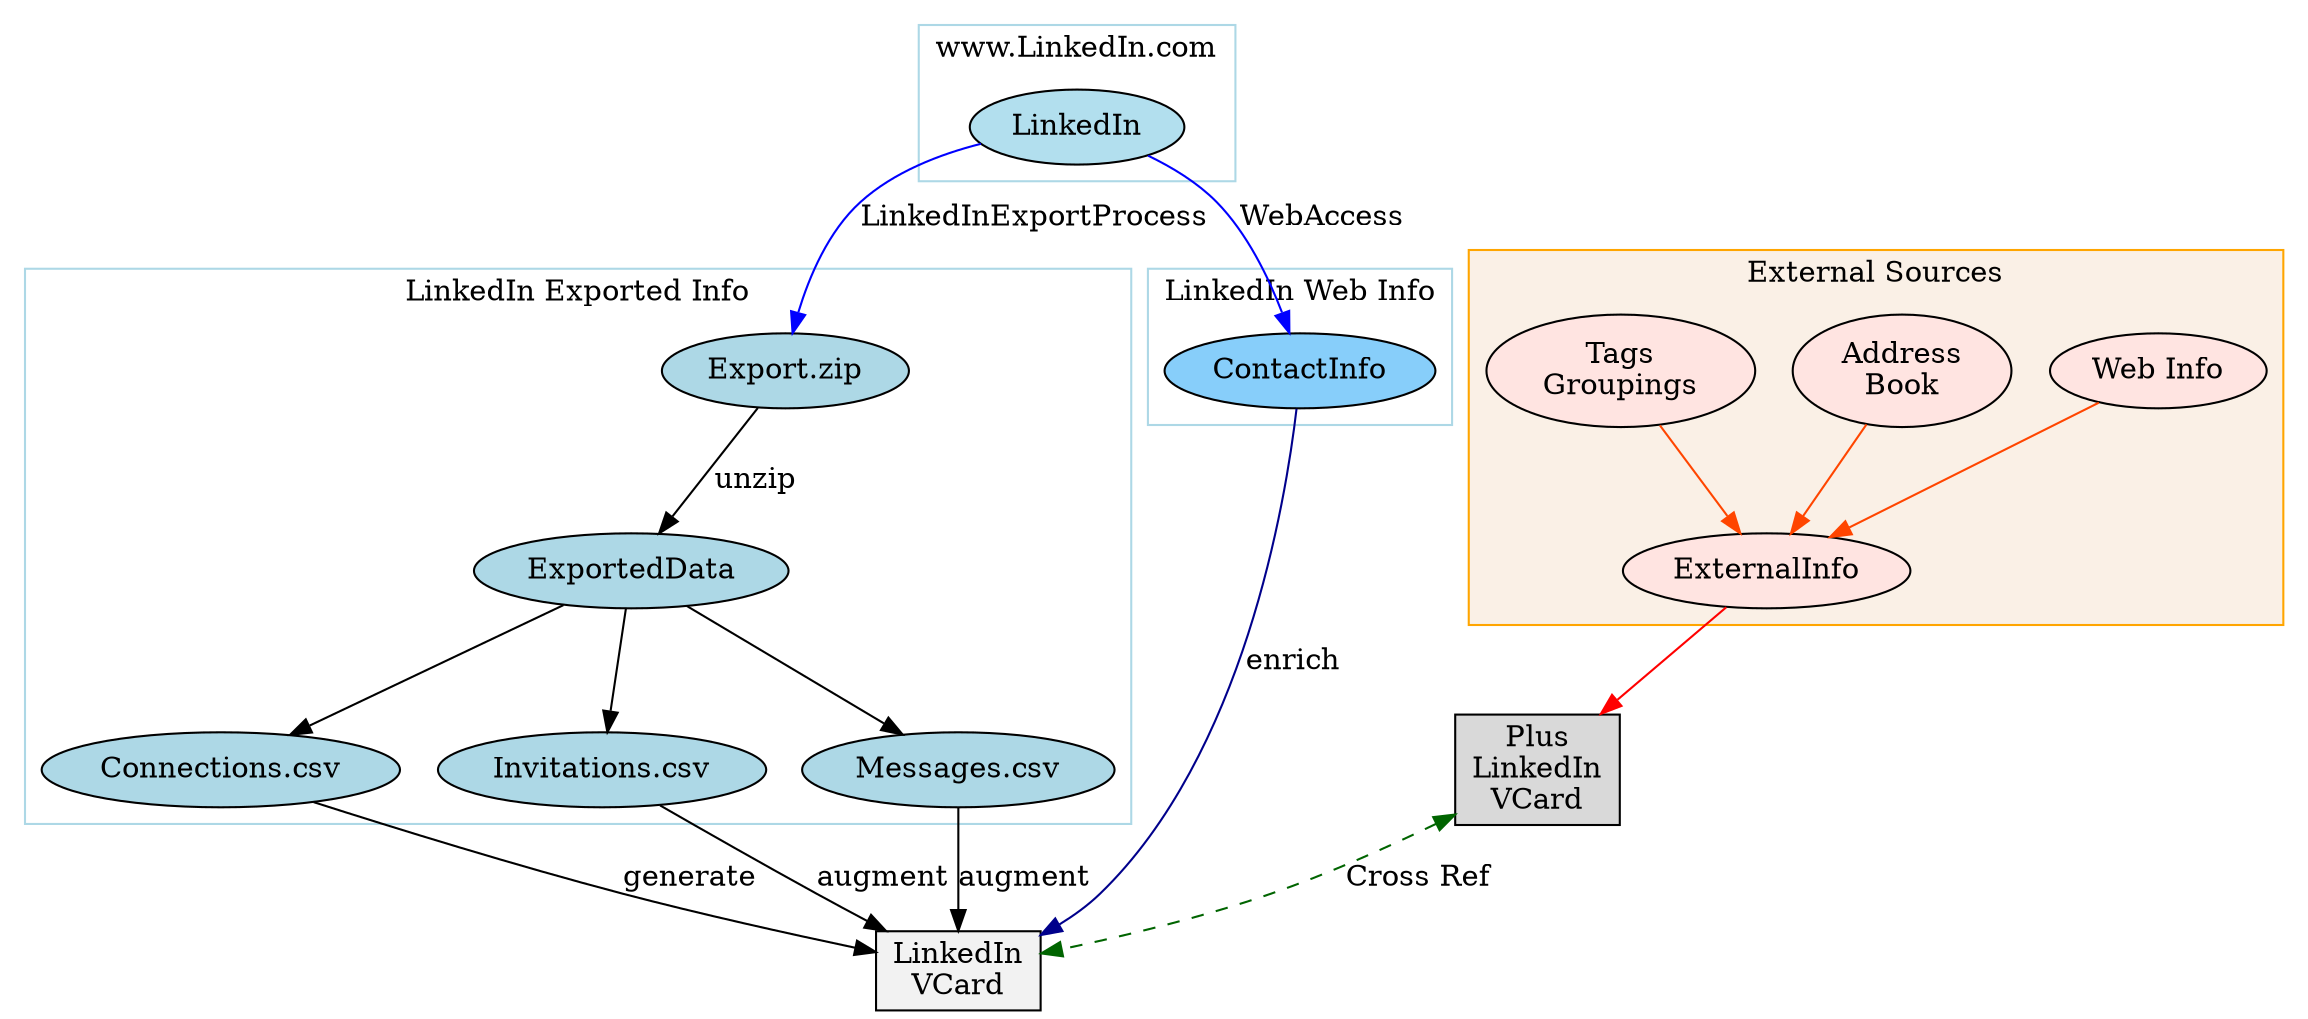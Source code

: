 digraph {
	graph [bb="0,0,1097,480.74"];
	node [label="\N"];
	subgraph cluster_linkedin {
		graph [bb="436,397.74,588,472.74",
			color=lightblue,
			label="www.LinkedIn.com",
			lheight=0.21,
			lp="512,461.24",
			lwidth=1.89
		];
		LinkedIn	[fillcolor=lightblue2,
			height=0.5,
			pos="512,423.74",
			style=filled,
			width=1.4263];
	}
	subgraph cluster_exported {
		graph [bb="8,89.5,538,355.87",
			color=lightblue,
			label="LinkedIn Exported Info",
			lheight=0.21,
			lp="273,344.37",
			lwidth=2.31
		];
		"Export.zip"	[fillcolor=lightblue,
			height=0.5,
			pos="372,306.87",
			style=filled,
			width=1.6429];
		ExportedData	[fillcolor=lightblue,
			height=0.5,
			pos="298,211",
			style=filled,
			width=2.0943];
		"Export.zip" -> ExportedData	[label=unzip,
			lp="358,254.5",
			pos="e,311.36,228.95 358.77,289.09 347.37,274.63 330.75,253.55 317.77,237.08"];
		"Connections.csv"	[fillcolor=lightblue,
			height=0.5,
			pos="102,115.5",
			style=filled,
			width=2.3831];
		ExportedData -> "Connections.csv"	[pos="e,135.07,132.28 265.63,194.56 232.5,178.75 180.83,154.11 144.44,136.74"];
		"Invitations.csv"	[fillcolor=lightblue,
			height=0.5,
			pos="284,115.5",
			style=filled,
			width=2.1845];
		ExportedData -> "Invitations.csv"	[pos="e,286.55,133.54 295.43,192.85 293.38,179.14 290.46,159.67 288.09,143.82"];
		"Messages.csv"	[fillcolor=lightblue,
			height=0.5,
			pos="455,115.5",
			style=filled,
			width=2.0762];
		ExportedData -> "Messages.csv"	[pos="e,428.24,132.44 324.63,194.14 350.68,178.62 390.53,154.9 419.31,137.75"];
	}
	subgraph cluster_web {
		graph [bb="546,280.87,692,355.87",
			color=lightblue,
			label="LinkedIn Web Info",
			lheight=0.21,
			lp="619,344.37",
			lwidth=1.81
		];
		ContactInfo	[fillcolor=lightskyblue,
			height=0.5,
			pos="619,306.87",
			style=filled,
			width=1.8054];
	}
	subgraph cluster_external {
		graph [bb="700,185,1089,364.74",
			color=orange,
			fillcolor=linen,
			label="External Sources",
			lheight=0.21,
			lp="894.5,353.24",
			lwidth=1.72,
			style=filled
		];
		External	[fillcolor=mistyrose,
			height=0.5,
			label="Web Info",
			pos="1029,306.87",
			style=filled,
			width=1.4443];
		ExternalInfo	[fillcolor=mistyrose,
			height=0.5,
			pos="842,211",
			style=filled,
			width=1.9137];
		External -> ExternalInfo	[color=orangered,
			pos="e,872.54,227.33 1000.6,291.61 968.9,275.7 917.37,249.84 881.7,231.93"];
		ExtAddrBook	[fillcolor=mistyrose,
			height=0.74639,
			label="Address
Book",
			pos="907,306.87",
			style=filled,
			width=1.4535];
		ExtAddrBook -> ExternalInfo	[color=orangered,
			pos="e,853.64,228.81 889.92,281.21 880.54,267.66 868.93,250.89 859.49,237.25"];
		ExtTags	[fillcolor=mistyrose,
			height=0.74639,
			label="Tags
Groupings",
			pos="772,306.87",
			style=filled,
			width=1.7874];
		ExtTags -> ExternalInfo	[color=orangered,
			pos="e,829.38,228.92 790.76,280.71 800.79,267.26 813.11,250.74 823.16,237.27"];
	}
	LinkedIn -> "Export.zip"	[color=blue,
		label=LinkedInExportProcess,
		lp="491.5,380.24",
		pos="e,375.44,324.91 465.84,415.71 446.09,410.7 423.96,402.19 408,387.74 392.69,373.87 383.49,352.24 378.23,334.98"];
	LinkedIn -> ContactInfo	[color=blue,
		label=WebAccess,
		lp="629.5,380.24",
		pos="e,613.91,325.02 546.07,410.02 557.56,404.49 569.8,397.1 579,387.74 593.59,372.9 603.87,351.68 610.35,334.84"];
	VCard	[fillcolor=gray95,
		height=0.52778,
		label="LinkedIn
VCard",
		pos="455,19",
		shape=box,
		style=filled,
		width=1.0972];
	"Connections.csv" -> VCard	[label=generate,
		lp="326,63.5",
		pos="e,415.43,27.975 146.34,99.945 185.08,87.479 242.95,69.463 294,56 331.11,46.213 373.48,36.808 405.44,30.067"];
	"Invitations.csv" -> VCard	[label=augment,
		lp="419,63.5",
		pos="e,420.3,38.117 311.85,98.385 332.51,86.507 361.4,70.044 387,56 394.83,51.706 403.2,47.2 411.31,42.885"];
	"Messages.csv" -> VCard	[label=augment,
		lp="487,63.5",
		pos="e,455,38.189 455,97.167 455,83.573 455,64.367 455,48.516"];
	ContactInfo -> VCard	[color=darkblue,
		label=enrich,
		lp="616,167.5",
		pos="e,494.55,36.175 617.33,288.61 612.07,243.77 591.88,122.48 523,56 517.26,50.456 510.49,45.538 503.49,41.257"];
	VCardPlus	[fillcolor=gray85,
		height=0.73611,
		label="Plus
LinkedIn
VCard",
		pos="732,115.5",
		shape=box,
		style=filled,
		width=1.0972];
	ExternalInfo -> VCardPlus	[color=red,
		pos="e,762.42,142.36 822.59,193.5 808.15,181.22 787.97,164.07 770.32,149.07"];
	VCardPlus -> VCard	[color=darkgreen,
		dir=both,
		label="Cross Ref",
		lp="675,63.5",
		pos="s,692.22,93.726 e,494.77,27.327 682.95,89.169 659.75,77.905 631.41,65.152 605,56 572.29,44.665 534.37,35.598 504.84,29.399",
		style=dashed];
}
